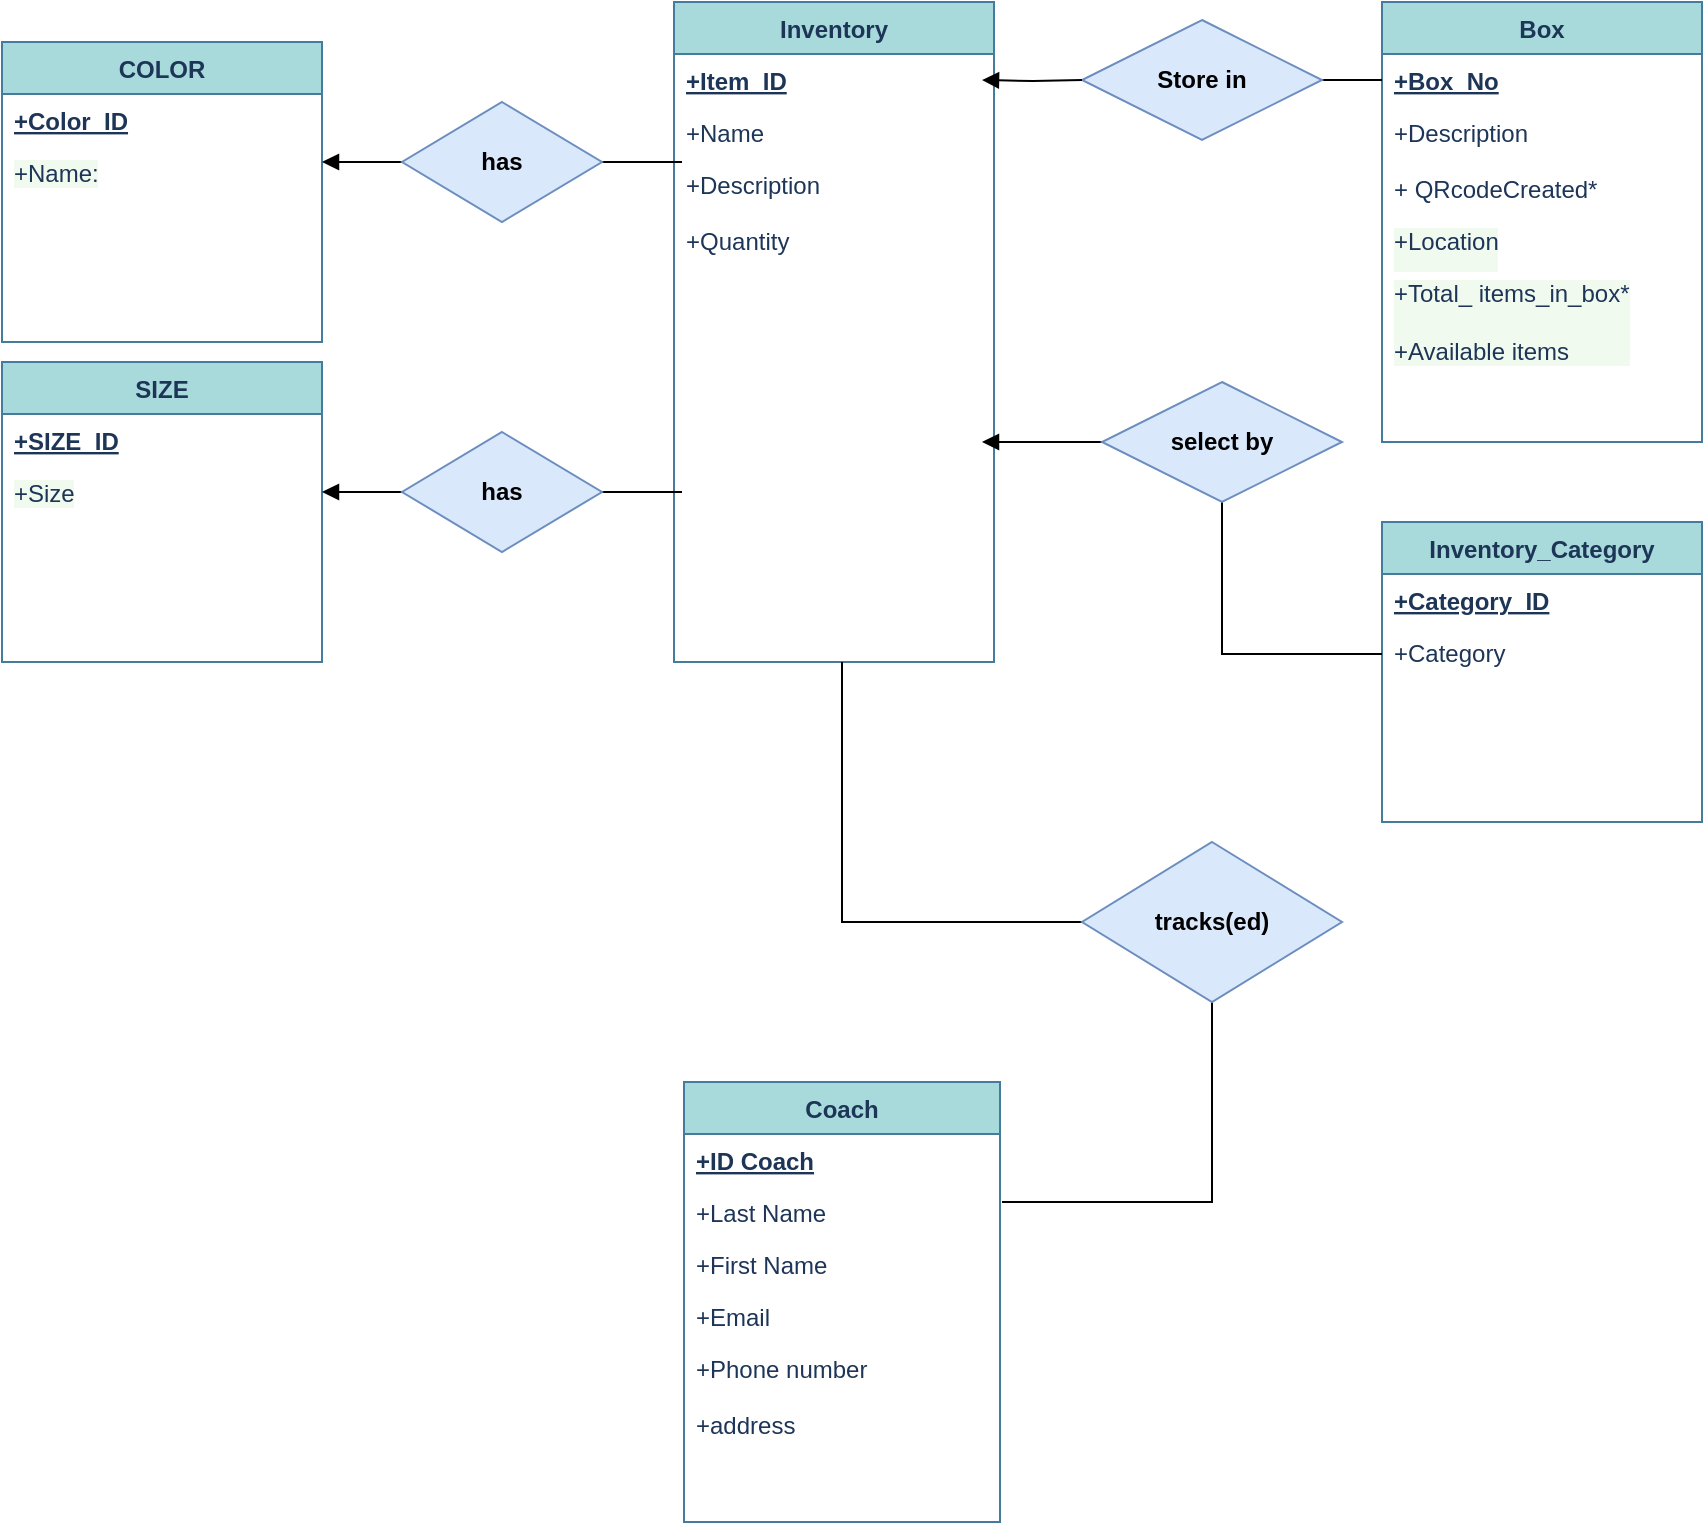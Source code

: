 <mxfile version="19.0.3" type="device"><diagram id="R2lEEEUBdFMjLlhIrx00" name="Page-1"><mxGraphModel dx="1102" dy="553" grid="1" gridSize="10" guides="0" tooltips="1" connect="1" arrows="1" fold="1" page="1" pageScale="1" pageWidth="850" pageHeight="1100" math="0" shadow="0" extFonts="Permanent Marker^https://fonts.googleapis.com/css?family=Permanent+Marker"><root><mxCell id="0"/><mxCell id="1" parent="0"/><mxCell id="-u6IFBQqwDzdgf6aiguh-4" value="Inventory" style="swimlane;fontStyle=1;align=center;verticalAlign=top;childLayout=stackLayout;horizontal=1;startSize=26;horizontalStack=0;resizeParent=1;resizeLast=0;collapsible=1;marginBottom=0;rounded=0;shadow=0;strokeWidth=1;fillColor=#A8DADC;strokeColor=#457B9D;fontColor=#1D3557;" parent="1" vertex="1"><mxGeometry x="336" y="20" width="160" height="330" as="geometry"><mxRectangle x="550" y="140" width="160" height="26" as="alternateBounds"/></mxGeometry></mxCell><mxCell id="-u6IFBQqwDzdgf6aiguh-5" value="+Item_ID" style="text;align=left;verticalAlign=top;spacingLeft=4;spacingRight=4;overflow=hidden;rotatable=0;points=[[0,0.5],[1,0.5]];portConstraint=eastwest;fontStyle=5;fontColor=#1D3557;" parent="-u6IFBQqwDzdgf6aiguh-4" vertex="1"><mxGeometry y="26" width="160" height="26" as="geometry"/></mxCell><mxCell id="-u6IFBQqwDzdgf6aiguh-7" value="+Name" style="text;align=left;verticalAlign=top;spacingLeft=4;spacingRight=4;overflow=hidden;rotatable=0;points=[[0,0.5],[1,0.5]];portConstraint=eastwest;rounded=0;shadow=0;html=0;fontColor=#1D3557;" parent="-u6IFBQqwDzdgf6aiguh-4" vertex="1"><mxGeometry y="52" width="160" height="26" as="geometry"/></mxCell><mxCell id="-u6IFBQqwDzdgf6aiguh-6" value="+Description&#10;&#10;+Quantity&#10;" style="text;align=left;verticalAlign=top;spacingLeft=4;spacingRight=4;overflow=hidden;rotatable=0;points=[[0,0.5],[1,0.5]];portConstraint=eastwest;rounded=0;shadow=0;html=0;fontColor=#1D3557;" parent="-u6IFBQqwDzdgf6aiguh-4" vertex="1"><mxGeometry y="78" width="160" height="62" as="geometry"/></mxCell><mxCell id="-u6IFBQqwDzdgf6aiguh-11" value="Inventory_Category" style="swimlane;fontStyle=1;align=center;verticalAlign=top;childLayout=stackLayout;horizontal=1;startSize=26;horizontalStack=0;resizeParent=1;resizeLast=0;collapsible=1;marginBottom=0;rounded=0;shadow=0;strokeWidth=1;fillColor=#A8DADC;strokeColor=#457B9D;fontColor=#1D3557;" parent="1" vertex="1"><mxGeometry x="690" y="280" width="160" height="150" as="geometry"><mxRectangle x="550" y="140" width="160" height="26" as="alternateBounds"/></mxGeometry></mxCell><mxCell id="PebLBbCPxJxOtN3QWs4C-10" value="+Category_ID" style="text;align=left;verticalAlign=top;spacingLeft=4;spacingRight=4;overflow=hidden;rotatable=0;points=[[0,0.5],[1,0.5]];portConstraint=eastwest;fontStyle=5;fontColor=#1D3557;" parent="-u6IFBQqwDzdgf6aiguh-11" vertex="1"><mxGeometry y="26" width="160" height="26" as="geometry"/></mxCell><mxCell id="-u6IFBQqwDzdgf6aiguh-13" value="+Category" style="text;align=left;verticalAlign=top;spacingLeft=4;spacingRight=4;overflow=hidden;rotatable=0;points=[[0,0.5],[1,0.5]];portConstraint=eastwest;rounded=0;shadow=0;html=0;fontColor=#1D3557;" parent="-u6IFBQqwDzdgf6aiguh-11" vertex="1"><mxGeometry y="52" width="160" height="28" as="geometry"/></mxCell><mxCell id="-u6IFBQqwDzdgf6aiguh-15" value="Coach" style="swimlane;fontStyle=1;align=center;verticalAlign=top;childLayout=stackLayout;horizontal=1;startSize=26;horizontalStack=0;resizeParent=1;resizeLast=0;collapsible=1;marginBottom=0;rounded=0;shadow=0;strokeWidth=1;fillColor=#A8DADC;strokeColor=#457B9D;fontColor=#1D3557;" parent="1" vertex="1"><mxGeometry x="341" y="560" width="158" height="220" as="geometry"><mxRectangle x="550" y="140" width="160" height="26" as="alternateBounds"/></mxGeometry></mxCell><mxCell id="-u6IFBQqwDzdgf6aiguh-16" value="+ID Coach" style="text;strokeColor=none;fillColor=none;align=left;verticalAlign=top;spacingLeft=4;spacingRight=4;overflow=hidden;rotatable=0;points=[[0,0.5],[1,0.5]];portConstraint=eastwest;fontStyle=5;fontColor=#1D3557;" parent="-u6IFBQqwDzdgf6aiguh-15" vertex="1"><mxGeometry y="26" width="158" height="26" as="geometry"/></mxCell><mxCell id="-u6IFBQqwDzdgf6aiguh-17" value="+Last Name" style="text;align=left;verticalAlign=top;spacingLeft=4;spacingRight=4;overflow=hidden;rotatable=0;points=[[0,0.5],[1,0.5]];portConstraint=eastwest;rounded=0;shadow=0;html=0;fontColor=#1D3557;" parent="-u6IFBQqwDzdgf6aiguh-15" vertex="1"><mxGeometry y="52" width="158" height="26" as="geometry"/></mxCell><mxCell id="-u6IFBQqwDzdgf6aiguh-18" value="+First Name" style="text;align=left;verticalAlign=top;spacingLeft=4;spacingRight=4;overflow=hidden;rotatable=0;points=[[0,0.5],[1,0.5]];portConstraint=eastwest;fontColor=#1D3557;" parent="-u6IFBQqwDzdgf6aiguh-15" vertex="1"><mxGeometry y="78" width="158" height="26" as="geometry"/></mxCell><mxCell id="-u6IFBQqwDzdgf6aiguh-19" value="+Email" style="text;align=left;verticalAlign=top;spacingLeft=4;spacingRight=4;overflow=hidden;rotatable=0;points=[[0,0.5],[1,0.5]];portConstraint=eastwest;rounded=0;shadow=0;html=0;fontColor=#1D3557;" parent="-u6IFBQqwDzdgf6aiguh-15" vertex="1"><mxGeometry y="104" width="158" height="26" as="geometry"/></mxCell><mxCell id="aJD91A3e41KmSQt9Sc2G-6" value="+Phone number&#10;&#10;+address" style="text;align=left;verticalAlign=top;spacingLeft=4;spacingRight=4;overflow=hidden;rotatable=0;points=[[0,0.5],[1,0.5]];portConstraint=eastwest;rounded=0;shadow=0;html=0;fontColor=#1D3557;" parent="-u6IFBQqwDzdgf6aiguh-15" vertex="1"><mxGeometry y="130" width="158" height="50" as="geometry"/></mxCell><mxCell id="-u6IFBQqwDzdgf6aiguh-25" value="Box" style="swimlane;fontStyle=1;align=center;verticalAlign=top;childLayout=stackLayout;horizontal=1;startSize=26;horizontalStack=0;resizeParent=1;resizeLast=0;collapsible=1;marginBottom=0;rounded=0;shadow=0;strokeWidth=1;fillColor=#A8DADC;strokeColor=#457B9D;fontColor=#1D3557;" parent="1" vertex="1"><mxGeometry x="690" y="20" width="160" height="220" as="geometry"><mxRectangle x="550" y="140" width="160" height="26" as="alternateBounds"/></mxGeometry></mxCell><mxCell id="-u6IFBQqwDzdgf6aiguh-26" value="+Box_No" style="text;align=left;verticalAlign=top;spacingLeft=4;spacingRight=4;overflow=hidden;rotatable=0;points=[[0,0.5],[1,0.5]];portConstraint=eastwest;fontStyle=5;fontColor=#1D3557;" parent="-u6IFBQqwDzdgf6aiguh-25" vertex="1"><mxGeometry y="26" width="160" height="26" as="geometry"/></mxCell><mxCell id="-u6IFBQqwDzdgf6aiguh-27" value="+Description&#10;" style="text;align=left;verticalAlign=top;spacingLeft=4;spacingRight=4;overflow=hidden;rotatable=0;points=[[0,0.5],[1,0.5]];portConstraint=eastwest;rounded=0;shadow=0;html=0;fontColor=#1D3557;" parent="-u6IFBQqwDzdgf6aiguh-25" vertex="1"><mxGeometry y="52" width="160" height="28" as="geometry"/></mxCell><mxCell id="-u6IFBQqwDzdgf6aiguh-29" value="+ QRcodeCreated*" style="text;strokeColor=none;fillColor=none;align=left;verticalAlign=top;spacingLeft=4;spacingRight=4;overflow=hidden;rotatable=0;points=[[0,0.5],[1,0.5]];portConstraint=eastwest;fontColor=#1D3557;" parent="-u6IFBQqwDzdgf6aiguh-25" vertex="1"><mxGeometry y="80" width="160" height="26" as="geometry"/></mxCell><mxCell id="-u6IFBQqwDzdgf6aiguh-30" value="+Location&lt;br&gt;&lt;br&gt;&lt;br&gt;&lt;br&gt;&lt;br&gt;" style="text;strokeColor=none;fillColor=none;align=left;verticalAlign=top;spacingLeft=4;spacingRight=4;overflow=hidden;rotatable=0;points=[[0,0.5],[1,0.5]];portConstraint=eastwest;labelBackgroundColor=#F1FAEE;fontFamily=Helvetica;fontSize=12;fontColor=#1D3557;html=1;" parent="-u6IFBQqwDzdgf6aiguh-25" vertex="1"><mxGeometry y="106" width="160" height="26" as="geometry"/></mxCell><mxCell id="aJD91A3e41KmSQt9Sc2G-13" value="+Total_ items_in_box*&lt;br&gt;&lt;br&gt;+Available items" style="text;strokeColor=none;fillColor=none;align=left;verticalAlign=top;spacingLeft=4;spacingRight=4;overflow=hidden;rotatable=0;points=[[0,0.5],[1,0.5]];portConstraint=eastwest;labelBackgroundColor=#F1FAEE;fontFamily=Helvetica;fontSize=12;fontColor=#1D3557;html=1;" parent="-u6IFBQqwDzdgf6aiguh-25" vertex="1"><mxGeometry y="132" width="160" height="88" as="geometry"/></mxCell><mxCell id="3c4LLUsAxwdqoniuiCju-6" style="edgeStyle=orthogonalEdgeStyle;rounded=0;orthogonalLoop=1;jettySize=auto;html=1;exitX=1;exitY=0.5;exitDx=0;exitDy=0;endArrow=none;endFill=0;" parent="1" source="PebLBbCPxJxOtN3QWs4C-1" target="-u6IFBQqwDzdgf6aiguh-26" edge="1"><mxGeometry relative="1" as="geometry"/></mxCell><mxCell id="PebLBbCPxJxOtN3QWs4C-1" value="&lt;b&gt;Store in&lt;/b&gt;" style="shape=rhombus;perimeter=rhombusPerimeter;whiteSpace=wrap;html=1;align=center;fillColor=#dae8fc;strokeColor=#6c8ebf;" parent="1" vertex="1"><mxGeometry x="540" y="29" width="120" height="60" as="geometry"/></mxCell><mxCell id="PebLBbCPxJxOtN3QWs4C-2" style="edgeStyle=orthogonalEdgeStyle;rounded=0;orthogonalLoop=1;jettySize=auto;html=1;entryX=0;entryY=0.5;entryDx=0;entryDy=0;endArrow=none;endFill=0;startArrow=block;startFill=1;" parent="1" target="PebLBbCPxJxOtN3QWs4C-1" edge="1"><mxGeometry relative="1" as="geometry"><mxPoint x="490" y="59" as="sourcePoint"/></mxGeometry></mxCell><mxCell id="aJD91A3e41KmSQt9Sc2G-20" value="COLOR" style="swimlane;fontStyle=1;align=center;verticalAlign=top;childLayout=stackLayout;horizontal=1;startSize=26;horizontalStack=0;resizeParent=1;resizeLast=0;collapsible=1;marginBottom=0;rounded=0;shadow=0;strokeWidth=1;fillColor=#A8DADC;strokeColor=#457B9D;fontColor=#1D3557;" parent="1" vertex="1"><mxGeometry y="40" width="160" height="150" as="geometry"><mxRectangle x="550" y="140" width="160" height="26" as="alternateBounds"/></mxGeometry></mxCell><mxCell id="aJD91A3e41KmSQt9Sc2G-21" value="+Color_ID" style="text;align=left;verticalAlign=top;spacingLeft=4;spacingRight=4;overflow=hidden;rotatable=0;points=[[0,0.5],[1,0.5]];portConstraint=eastwest;fontStyle=5;fontColor=#1D3557;" parent="aJD91A3e41KmSQt9Sc2G-20" vertex="1"><mxGeometry y="26" width="160" height="26" as="geometry"/></mxCell><mxCell id="aJD91A3e41KmSQt9Sc2G-23" value="+Name:" style="text;strokeColor=none;fillColor=none;align=left;verticalAlign=top;spacingLeft=4;spacingRight=4;overflow=hidden;rotatable=0;points=[[0,0.5],[1,0.5]];portConstraint=eastwest;labelBackgroundColor=#F1FAEE;fontFamily=Helvetica;fontSize=12;fontColor=#1D3557;html=1;" parent="aJD91A3e41KmSQt9Sc2G-20" vertex="1"><mxGeometry y="52" width="160" height="26" as="geometry"/></mxCell><mxCell id="aJD91A3e41KmSQt9Sc2G-24" value="SIZE" style="swimlane;fontStyle=1;align=center;verticalAlign=top;childLayout=stackLayout;horizontal=1;startSize=26;horizontalStack=0;resizeParent=1;resizeLast=0;collapsible=1;marginBottom=0;rounded=0;shadow=0;strokeWidth=1;fillColor=#A8DADC;strokeColor=#457B9D;fontColor=#1D3557;" parent="1" vertex="1"><mxGeometry y="200" width="160" height="150" as="geometry"><mxRectangle x="550" y="140" width="160" height="26" as="alternateBounds"/></mxGeometry></mxCell><mxCell id="aJD91A3e41KmSQt9Sc2G-25" value="+SIZE_ID" style="text;align=left;verticalAlign=top;spacingLeft=4;spacingRight=4;overflow=hidden;rotatable=0;points=[[0,0.5],[1,0.5]];portConstraint=eastwest;fontStyle=5;fontColor=#1D3557;" parent="aJD91A3e41KmSQt9Sc2G-24" vertex="1"><mxGeometry y="26" width="160" height="26" as="geometry"/></mxCell><mxCell id="aJD91A3e41KmSQt9Sc2G-26" value="+Size" style="text;strokeColor=none;fillColor=none;align=left;verticalAlign=top;spacingLeft=4;spacingRight=4;overflow=hidden;rotatable=0;points=[[0,0.5],[1,0.5]];portConstraint=eastwest;labelBackgroundColor=#F1FAEE;fontFamily=Helvetica;fontSize=12;fontColor=#1D3557;html=1;" parent="aJD91A3e41KmSQt9Sc2G-24" vertex="1"><mxGeometry y="52" width="160" height="26" as="geometry"/></mxCell><mxCell id="3c4LLUsAxwdqoniuiCju-5" style="edgeStyle=orthogonalEdgeStyle;rounded=0;orthogonalLoop=1;jettySize=auto;html=1;endArrow=none;endFill=0;" parent="1" source="aJD91A3e41KmSQt9Sc2G-27" edge="1"><mxGeometry relative="1" as="geometry"><mxPoint x="340" y="100" as="targetPoint"/></mxGeometry></mxCell><mxCell id="3c4LLUsAxwdqoniuiCju-32" style="edgeStyle=orthogonalEdgeStyle;rounded=0;orthogonalLoop=1;jettySize=auto;html=1;startArrow=none;startFill=0;endArrow=block;endFill=1;" parent="1" source="aJD91A3e41KmSQt9Sc2G-27" edge="1"><mxGeometry relative="1" as="geometry"><mxPoint x="160" y="100" as="targetPoint"/></mxGeometry></mxCell><mxCell id="aJD91A3e41KmSQt9Sc2G-27" value="&lt;b&gt;has&lt;/b&gt;" style="shape=rhombus;perimeter=rhombusPerimeter;whiteSpace=wrap;html=1;align=center;fillColor=#dae8fc;strokeColor=#6c8ebf;" parent="1" vertex="1"><mxGeometry x="200" y="70" width="100" height="60" as="geometry"/></mxCell><mxCell id="3c4LLUsAxwdqoniuiCju-36" style="edgeStyle=orthogonalEdgeStyle;rounded=0;orthogonalLoop=1;jettySize=auto;html=1;entryX=1;entryY=0.5;entryDx=0;entryDy=0;startArrow=none;startFill=0;endArrow=block;endFill=1;" parent="1" source="aJD91A3e41KmSQt9Sc2G-28" target="aJD91A3e41KmSQt9Sc2G-26" edge="1"><mxGeometry relative="1" as="geometry"/></mxCell><mxCell id="3c4LLUsAxwdqoniuiCju-37" style="edgeStyle=orthogonalEdgeStyle;rounded=0;orthogonalLoop=1;jettySize=auto;html=1;startArrow=none;startFill=0;endArrow=none;endFill=0;" parent="1" source="aJD91A3e41KmSQt9Sc2G-28" edge="1"><mxGeometry relative="1" as="geometry"><mxPoint x="340" y="265" as="targetPoint"/></mxGeometry></mxCell><mxCell id="aJD91A3e41KmSQt9Sc2G-28" value="&lt;b&gt;has&lt;/b&gt;" style="shape=rhombus;perimeter=rhombusPerimeter;whiteSpace=wrap;html=1;align=center;fillColor=#dae8fc;strokeColor=#6c8ebf;" parent="1" vertex="1"><mxGeometry x="200" y="235" width="100" height="60" as="geometry"/></mxCell><mxCell id="3c4LLUsAxwdqoniuiCju-8" style="edgeStyle=orthogonalEdgeStyle;rounded=0;orthogonalLoop=1;jettySize=auto;html=1;entryX=0;entryY=0.5;entryDx=0;entryDy=0;endArrow=none;endFill=0;" parent="1" source="aJD91A3e41KmSQt9Sc2G-31" target="-u6IFBQqwDzdgf6aiguh-13" edge="1"><mxGeometry relative="1" as="geometry"/></mxCell><mxCell id="U3LWmLMTQU-E-jrZfOLQ-3" style="edgeStyle=orthogonalEdgeStyle;rounded=0;orthogonalLoop=1;jettySize=auto;html=1;endArrow=block;endFill=1;startArrow=none;startFill=0;" parent="1" source="aJD91A3e41KmSQt9Sc2G-31" edge="1"><mxGeometry relative="1" as="geometry"><mxPoint x="490" y="240" as="targetPoint"/></mxGeometry></mxCell><mxCell id="aJD91A3e41KmSQt9Sc2G-31" value="&lt;b&gt;select by&lt;/b&gt;" style="shape=rhombus;perimeter=rhombusPerimeter;whiteSpace=wrap;html=1;align=center;fillColor=#dae8fc;strokeColor=#6c8ebf;" parent="1" vertex="1"><mxGeometry x="550" y="210" width="120" height="60" as="geometry"/></mxCell><mxCell id="3c4LLUsAxwdqoniuiCju-28" style="edgeStyle=orthogonalEdgeStyle;rounded=0;orthogonalLoop=1;jettySize=auto;html=1;endArrow=none;endFill=0;startArrow=none;startFill=0;exitX=0;exitY=0.5;exitDx=0;exitDy=0;" parent="1" source="3c4LLUsAxwdqoniuiCju-4" edge="1"><mxGeometry relative="1" as="geometry"><mxPoint x="420" y="350" as="targetPoint"/><Array as="points"><mxPoint x="420" y="480"/></Array></mxGeometry></mxCell><mxCell id="U3LWmLMTQU-E-jrZfOLQ-1" style="edgeStyle=orthogonalEdgeStyle;rounded=0;orthogonalLoop=1;jettySize=auto;html=1;endArrow=none;endFill=0;" parent="1" source="3c4LLUsAxwdqoniuiCju-4" edge="1"><mxGeometry relative="1" as="geometry"><mxPoint x="500" y="620" as="targetPoint"/><Array as="points"><mxPoint x="605" y="620"/></Array></mxGeometry></mxCell><mxCell id="3c4LLUsAxwdqoniuiCju-4" value="&lt;b&gt;tracks(ed)&lt;/b&gt;" style="shape=rhombus;perimeter=rhombusPerimeter;whiteSpace=wrap;html=1;align=center;fillColor=#dae8fc;strokeColor=#6c8ebf;" parent="1" vertex="1"><mxGeometry x="540" y="440" width="130" height="80" as="geometry"/></mxCell></root></mxGraphModel></diagram></mxfile>